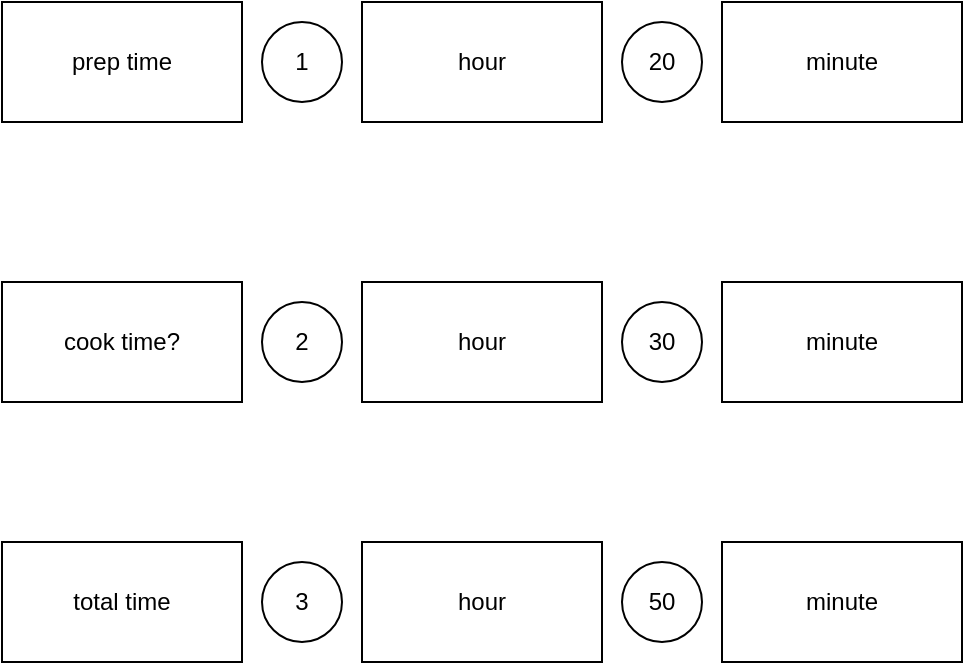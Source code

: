 <mxfile version="21.7.5" type="github">
  <diagram name="Page-1" id="VtPeo3qLEPNr7mbwWmOF">
    <mxGraphModel dx="714" dy="691" grid="1" gridSize="10" guides="1" tooltips="1" connect="1" arrows="1" fold="1" page="1" pageScale="1" pageWidth="850" pageHeight="1100" math="0" shadow="0">
      <root>
        <mxCell id="0" />
        <mxCell id="1" parent="0" />
        <mxCell id="Fwjg8NQw90UWWMmPkuoA-1" value="prep time" style="rounded=0;whiteSpace=wrap;html=1;" vertex="1" parent="1">
          <mxGeometry x="160" y="150" width="120" height="60" as="geometry" />
        </mxCell>
        <mxCell id="Fwjg8NQw90UWWMmPkuoA-2" value="minute" style="rounded=0;whiteSpace=wrap;html=1;" vertex="1" parent="1">
          <mxGeometry x="520" y="150" width="120" height="60" as="geometry" />
        </mxCell>
        <mxCell id="Fwjg8NQw90UWWMmPkuoA-3" value="hour" style="rounded=0;whiteSpace=wrap;html=1;" vertex="1" parent="1">
          <mxGeometry x="340" y="150" width="120" height="60" as="geometry" />
        </mxCell>
        <mxCell id="Fwjg8NQw90UWWMmPkuoA-4" value="cook time?" style="rounded=0;whiteSpace=wrap;html=1;" vertex="1" parent="1">
          <mxGeometry x="160" y="290" width="120" height="60" as="geometry" />
        </mxCell>
        <mxCell id="Fwjg8NQw90UWWMmPkuoA-5" value="minute" style="rounded=0;whiteSpace=wrap;html=1;" vertex="1" parent="1">
          <mxGeometry x="520" y="290" width="120" height="60" as="geometry" />
        </mxCell>
        <mxCell id="Fwjg8NQw90UWWMmPkuoA-6" value="hour" style="rounded=0;whiteSpace=wrap;html=1;" vertex="1" parent="1">
          <mxGeometry x="340" y="290" width="120" height="60" as="geometry" />
        </mxCell>
        <mxCell id="Fwjg8NQw90UWWMmPkuoA-7" value="total time" style="rounded=0;whiteSpace=wrap;html=1;" vertex="1" parent="1">
          <mxGeometry x="160" y="420" width="120" height="60" as="geometry" />
        </mxCell>
        <mxCell id="Fwjg8NQw90UWWMmPkuoA-8" value="minute" style="rounded=0;whiteSpace=wrap;html=1;" vertex="1" parent="1">
          <mxGeometry x="520" y="420" width="120" height="60" as="geometry" />
        </mxCell>
        <mxCell id="Fwjg8NQw90UWWMmPkuoA-9" value="hour" style="rounded=0;whiteSpace=wrap;html=1;" vertex="1" parent="1">
          <mxGeometry x="340" y="420" width="120" height="60" as="geometry" />
        </mxCell>
        <mxCell id="Fwjg8NQw90UWWMmPkuoA-10" value="1" style="ellipse;whiteSpace=wrap;html=1;aspect=fixed;" vertex="1" parent="1">
          <mxGeometry x="290" y="160" width="40" height="40" as="geometry" />
        </mxCell>
        <mxCell id="Fwjg8NQw90UWWMmPkuoA-11" value="20" style="ellipse;whiteSpace=wrap;html=1;aspect=fixed;" vertex="1" parent="1">
          <mxGeometry x="470" y="160" width="40" height="40" as="geometry" />
        </mxCell>
        <mxCell id="Fwjg8NQw90UWWMmPkuoA-12" value="30" style="ellipse;whiteSpace=wrap;html=1;aspect=fixed;" vertex="1" parent="1">
          <mxGeometry x="470" y="300" width="40" height="40" as="geometry" />
        </mxCell>
        <mxCell id="Fwjg8NQw90UWWMmPkuoA-13" value="50" style="ellipse;whiteSpace=wrap;html=1;aspect=fixed;" vertex="1" parent="1">
          <mxGeometry x="470" y="430" width="40" height="40" as="geometry" />
        </mxCell>
        <mxCell id="Fwjg8NQw90UWWMmPkuoA-14" value="3" style="ellipse;whiteSpace=wrap;html=1;aspect=fixed;" vertex="1" parent="1">
          <mxGeometry x="290" y="430" width="40" height="40" as="geometry" />
        </mxCell>
        <mxCell id="Fwjg8NQw90UWWMmPkuoA-15" value="2" style="ellipse;whiteSpace=wrap;html=1;aspect=fixed;" vertex="1" parent="1">
          <mxGeometry x="290" y="300" width="40" height="40" as="geometry" />
        </mxCell>
      </root>
    </mxGraphModel>
  </diagram>
</mxfile>
